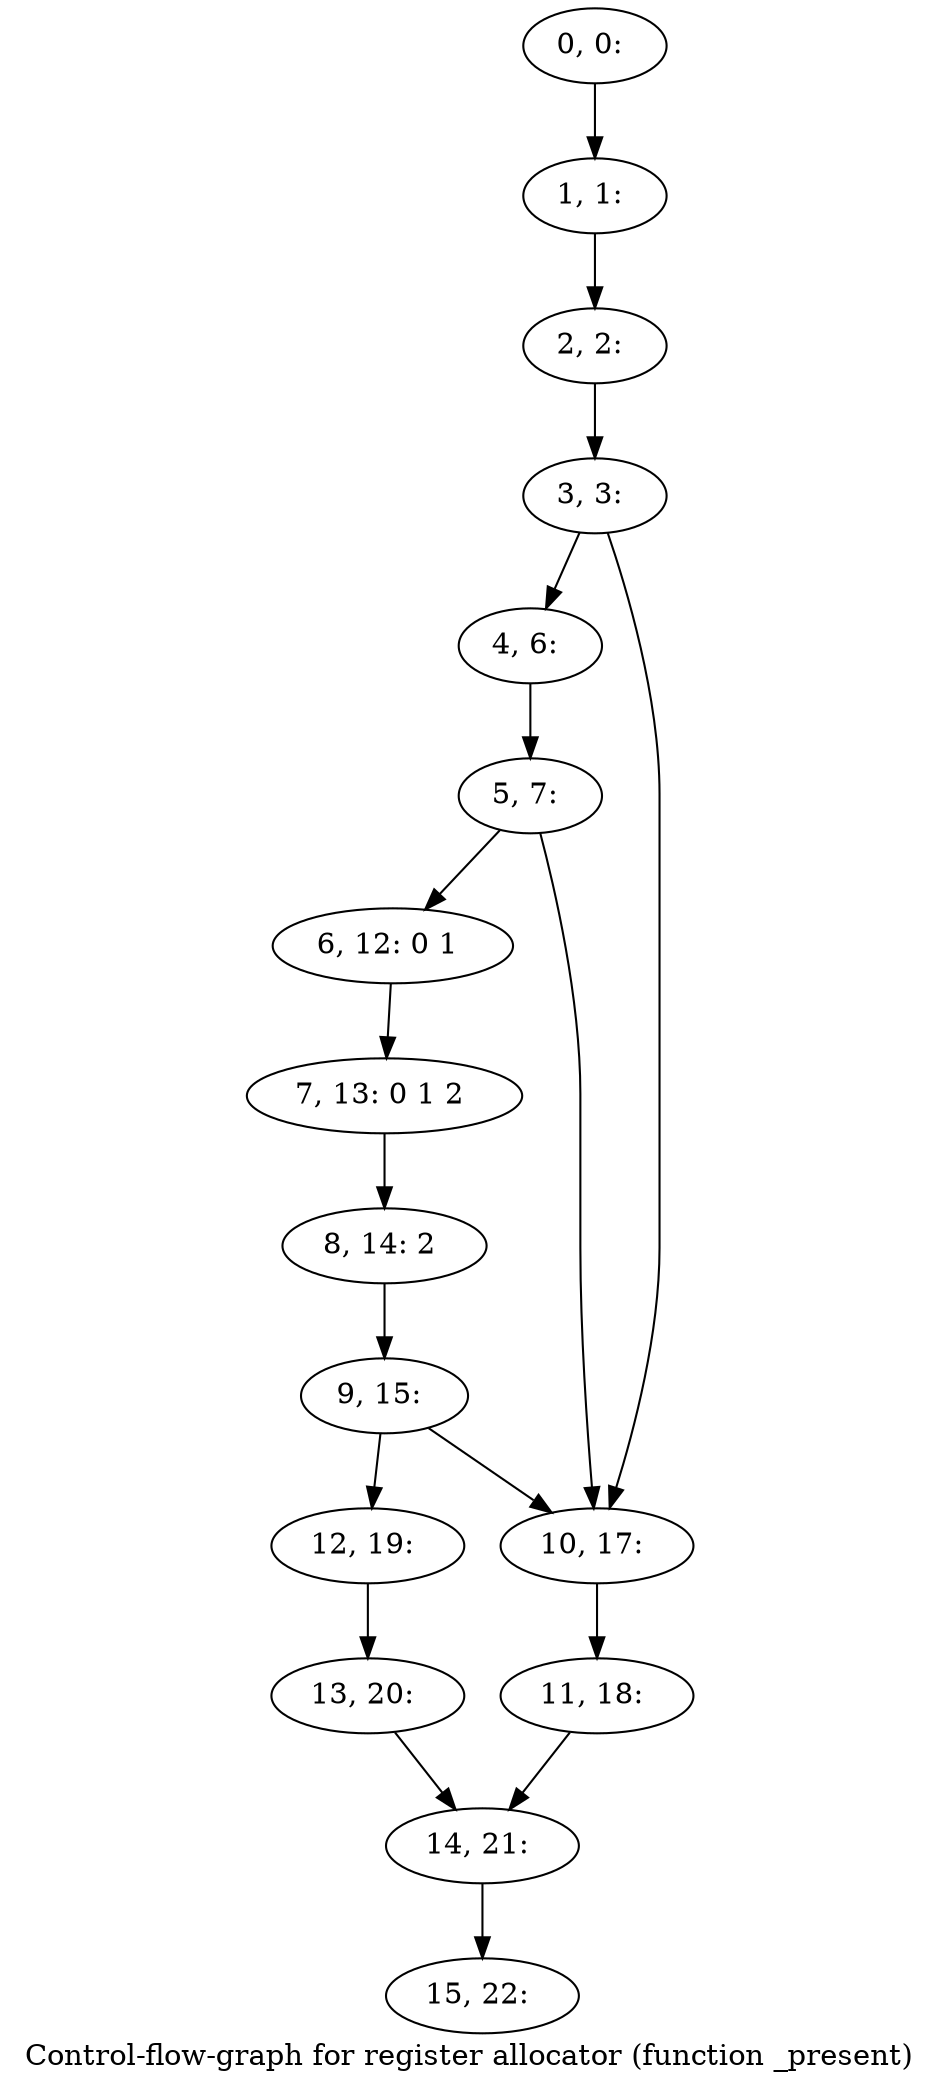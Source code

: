 digraph G {
graph [label="Control-flow-graph for register allocator (function _present)"]
0[label="0, 0: "];
1[label="1, 1: "];
2[label="2, 2: "];
3[label="3, 3: "];
4[label="4, 6: "];
5[label="5, 7: "];
6[label="6, 12: 0 1 "];
7[label="7, 13: 0 1 2 "];
8[label="8, 14: 2 "];
9[label="9, 15: "];
10[label="10, 17: "];
11[label="11, 18: "];
12[label="12, 19: "];
13[label="13, 20: "];
14[label="14, 21: "];
15[label="15, 22: "];
0->1 ;
1->2 ;
2->3 ;
3->4 ;
3->10 ;
4->5 ;
5->6 ;
5->10 ;
6->7 ;
7->8 ;
8->9 ;
9->10 ;
9->12 ;
10->11 ;
11->14 ;
12->13 ;
13->14 ;
14->15 ;
}

